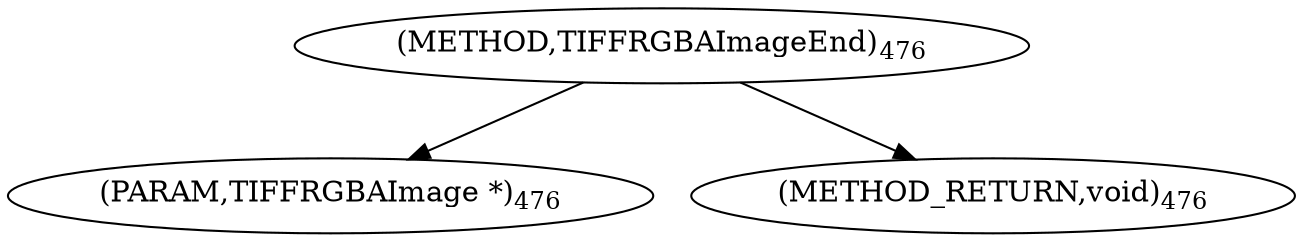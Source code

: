 digraph "TIFFRGBAImageEnd" {  
"8938" [label = <(METHOD,TIFFRGBAImageEnd)<SUB>476</SUB>> ]
"8939" [label = <(PARAM,TIFFRGBAImage *)<SUB>476</SUB>> ]
"8940" [label = <(METHOD_RETURN,void)<SUB>476</SUB>> ]
  "8938" -> "8939" 
  "8938" -> "8940" 
}
